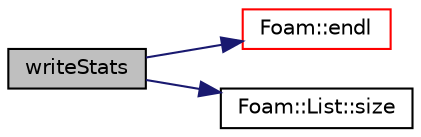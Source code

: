 digraph "writeStats"
{
  bgcolor="transparent";
  edge [fontname="Helvetica",fontsize="10",labelfontname="Helvetica",labelfontsize="10"];
  node [fontname="Helvetica",fontsize="10",shape=record];
  rankdir="LR";
  Node2212 [label="writeStats",height=0.2,width=0.4,color="black", fillcolor="grey75", style="filled", fontcolor="black"];
  Node2212 -> Node2213 [color="midnightblue",fontsize="10",style="solid",fontname="Helvetica"];
  Node2213 [label="Foam::endl",height=0.2,width=0.4,color="red",URL="$a21851.html#a2db8fe02a0d3909e9351bb4275b23ce4",tooltip="Add newline and flush stream. "];
  Node2212 -> Node2215 [color="midnightblue",fontsize="10",style="solid",fontname="Helvetica"];
  Node2215 [label="Foam::List::size",height=0.2,width=0.4,color="black",URL="$a26833.html#a47b3bf30da1eb3ab8076b5fbe00e0494",tooltip="Return the number of elements in the UList. "];
}
